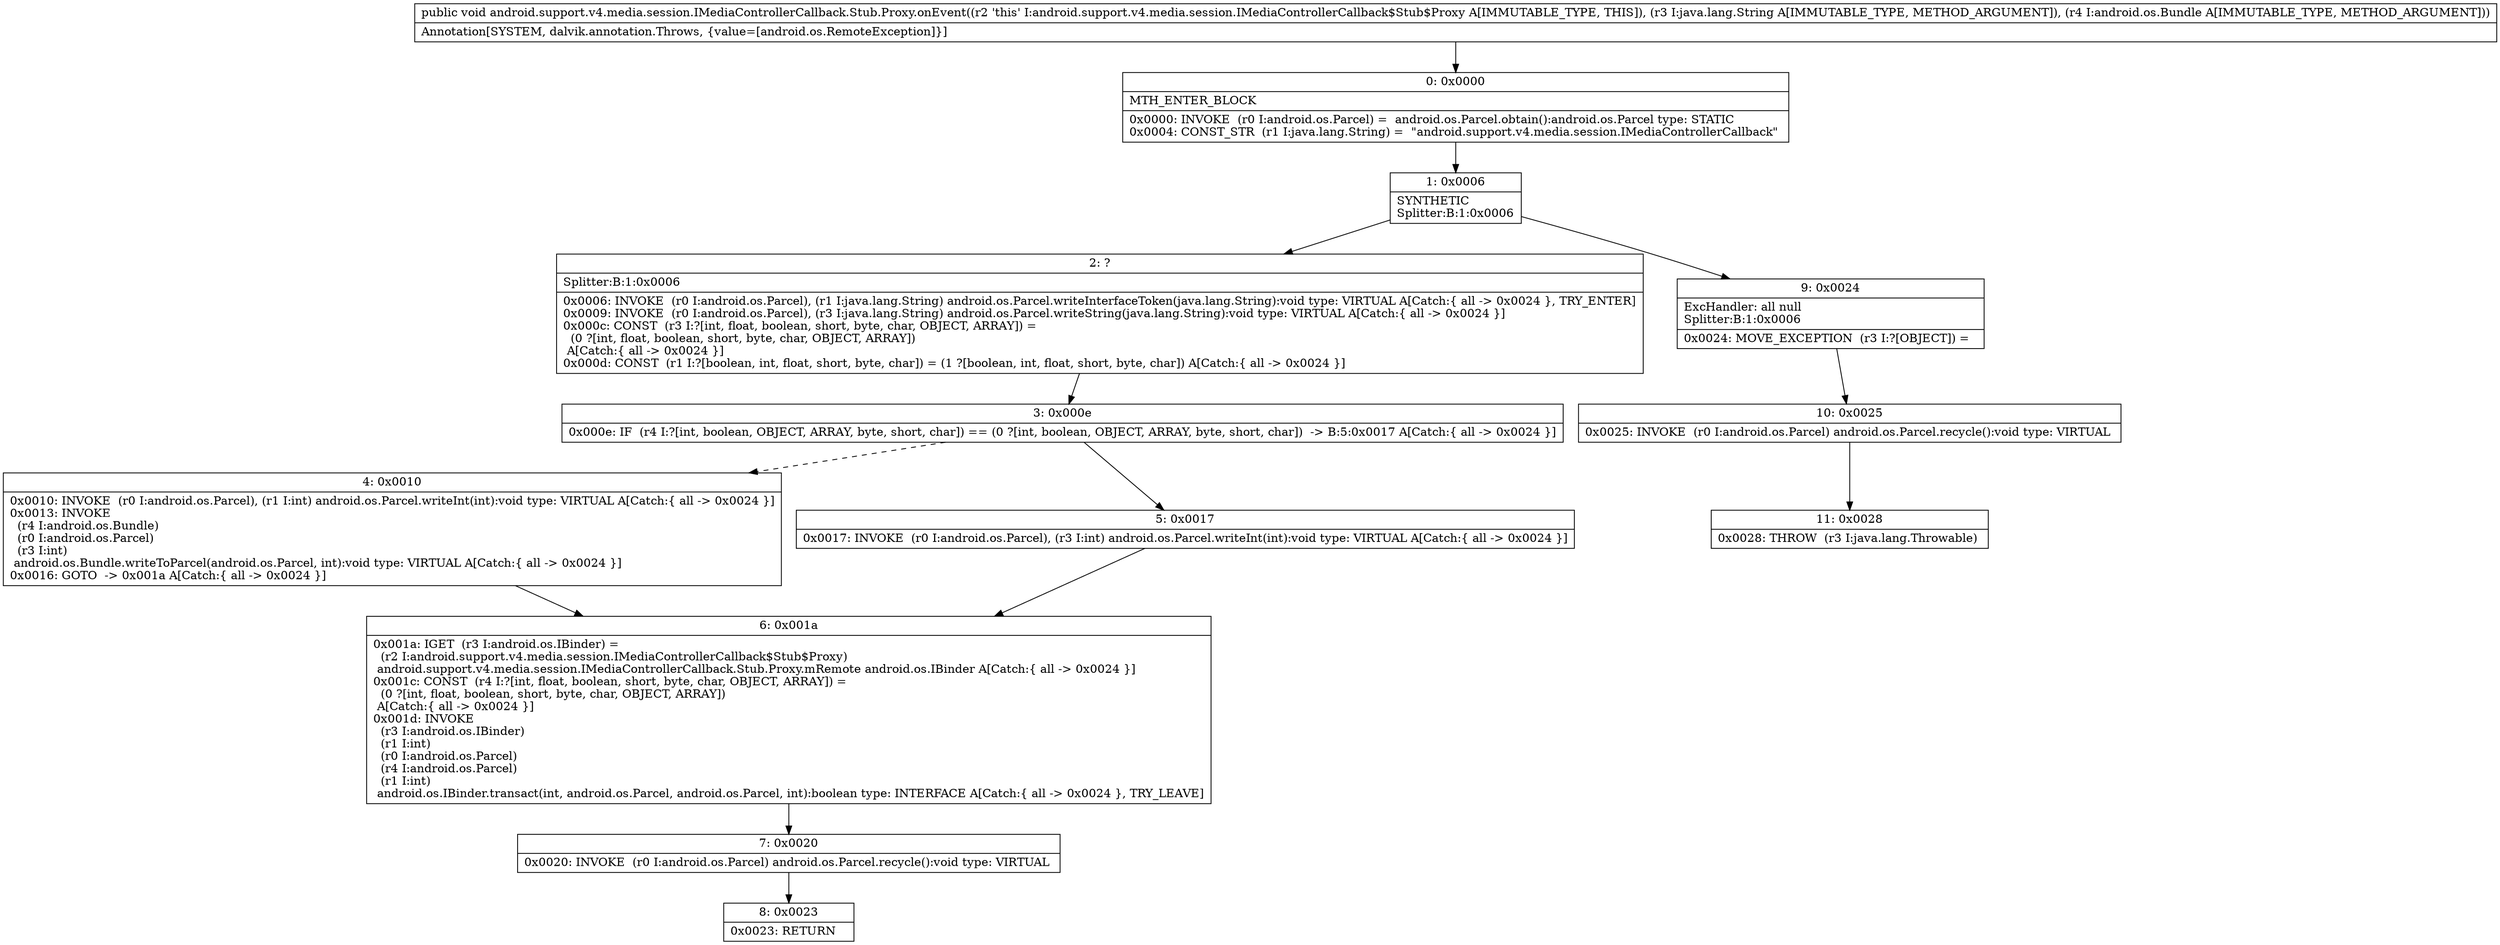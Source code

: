 digraph "CFG forandroid.support.v4.media.session.IMediaControllerCallback.Stub.Proxy.onEvent(Ljava\/lang\/String;Landroid\/os\/Bundle;)V" {
Node_0 [shape=record,label="{0\:\ 0x0000|MTH_ENTER_BLOCK\l|0x0000: INVOKE  (r0 I:android.os.Parcel) =  android.os.Parcel.obtain():android.os.Parcel type: STATIC \l0x0004: CONST_STR  (r1 I:java.lang.String) =  \"android.support.v4.media.session.IMediaControllerCallback\" \l}"];
Node_1 [shape=record,label="{1\:\ 0x0006|SYNTHETIC\lSplitter:B:1:0x0006\l}"];
Node_2 [shape=record,label="{2\:\ ?|Splitter:B:1:0x0006\l|0x0006: INVOKE  (r0 I:android.os.Parcel), (r1 I:java.lang.String) android.os.Parcel.writeInterfaceToken(java.lang.String):void type: VIRTUAL A[Catch:\{ all \-\> 0x0024 \}, TRY_ENTER]\l0x0009: INVOKE  (r0 I:android.os.Parcel), (r3 I:java.lang.String) android.os.Parcel.writeString(java.lang.String):void type: VIRTUAL A[Catch:\{ all \-\> 0x0024 \}]\l0x000c: CONST  (r3 I:?[int, float, boolean, short, byte, char, OBJECT, ARRAY]) = \l  (0 ?[int, float, boolean, short, byte, char, OBJECT, ARRAY])\l A[Catch:\{ all \-\> 0x0024 \}]\l0x000d: CONST  (r1 I:?[boolean, int, float, short, byte, char]) = (1 ?[boolean, int, float, short, byte, char]) A[Catch:\{ all \-\> 0x0024 \}]\l}"];
Node_3 [shape=record,label="{3\:\ 0x000e|0x000e: IF  (r4 I:?[int, boolean, OBJECT, ARRAY, byte, short, char]) == (0 ?[int, boolean, OBJECT, ARRAY, byte, short, char])  \-\> B:5:0x0017 A[Catch:\{ all \-\> 0x0024 \}]\l}"];
Node_4 [shape=record,label="{4\:\ 0x0010|0x0010: INVOKE  (r0 I:android.os.Parcel), (r1 I:int) android.os.Parcel.writeInt(int):void type: VIRTUAL A[Catch:\{ all \-\> 0x0024 \}]\l0x0013: INVOKE  \l  (r4 I:android.os.Bundle)\l  (r0 I:android.os.Parcel)\l  (r3 I:int)\l android.os.Bundle.writeToParcel(android.os.Parcel, int):void type: VIRTUAL A[Catch:\{ all \-\> 0x0024 \}]\l0x0016: GOTO  \-\> 0x001a A[Catch:\{ all \-\> 0x0024 \}]\l}"];
Node_5 [shape=record,label="{5\:\ 0x0017|0x0017: INVOKE  (r0 I:android.os.Parcel), (r3 I:int) android.os.Parcel.writeInt(int):void type: VIRTUAL A[Catch:\{ all \-\> 0x0024 \}]\l}"];
Node_6 [shape=record,label="{6\:\ 0x001a|0x001a: IGET  (r3 I:android.os.IBinder) = \l  (r2 I:android.support.v4.media.session.IMediaControllerCallback$Stub$Proxy)\l android.support.v4.media.session.IMediaControllerCallback.Stub.Proxy.mRemote android.os.IBinder A[Catch:\{ all \-\> 0x0024 \}]\l0x001c: CONST  (r4 I:?[int, float, boolean, short, byte, char, OBJECT, ARRAY]) = \l  (0 ?[int, float, boolean, short, byte, char, OBJECT, ARRAY])\l A[Catch:\{ all \-\> 0x0024 \}]\l0x001d: INVOKE  \l  (r3 I:android.os.IBinder)\l  (r1 I:int)\l  (r0 I:android.os.Parcel)\l  (r4 I:android.os.Parcel)\l  (r1 I:int)\l android.os.IBinder.transact(int, android.os.Parcel, android.os.Parcel, int):boolean type: INTERFACE A[Catch:\{ all \-\> 0x0024 \}, TRY_LEAVE]\l}"];
Node_7 [shape=record,label="{7\:\ 0x0020|0x0020: INVOKE  (r0 I:android.os.Parcel) android.os.Parcel.recycle():void type: VIRTUAL \l}"];
Node_8 [shape=record,label="{8\:\ 0x0023|0x0023: RETURN   \l}"];
Node_9 [shape=record,label="{9\:\ 0x0024|ExcHandler: all null\lSplitter:B:1:0x0006\l|0x0024: MOVE_EXCEPTION  (r3 I:?[OBJECT]) =  \l}"];
Node_10 [shape=record,label="{10\:\ 0x0025|0x0025: INVOKE  (r0 I:android.os.Parcel) android.os.Parcel.recycle():void type: VIRTUAL \l}"];
Node_11 [shape=record,label="{11\:\ 0x0028|0x0028: THROW  (r3 I:java.lang.Throwable) \l}"];
MethodNode[shape=record,label="{public void android.support.v4.media.session.IMediaControllerCallback.Stub.Proxy.onEvent((r2 'this' I:android.support.v4.media.session.IMediaControllerCallback$Stub$Proxy A[IMMUTABLE_TYPE, THIS]), (r3 I:java.lang.String A[IMMUTABLE_TYPE, METHOD_ARGUMENT]), (r4 I:android.os.Bundle A[IMMUTABLE_TYPE, METHOD_ARGUMENT]))  | Annotation[SYSTEM, dalvik.annotation.Throws, \{value=[android.os.RemoteException]\}]\l}"];
MethodNode -> Node_0;
Node_0 -> Node_1;
Node_1 -> Node_2;
Node_1 -> Node_9;
Node_2 -> Node_3;
Node_3 -> Node_4[style=dashed];
Node_3 -> Node_5;
Node_4 -> Node_6;
Node_5 -> Node_6;
Node_6 -> Node_7;
Node_7 -> Node_8;
Node_9 -> Node_10;
Node_10 -> Node_11;
}

